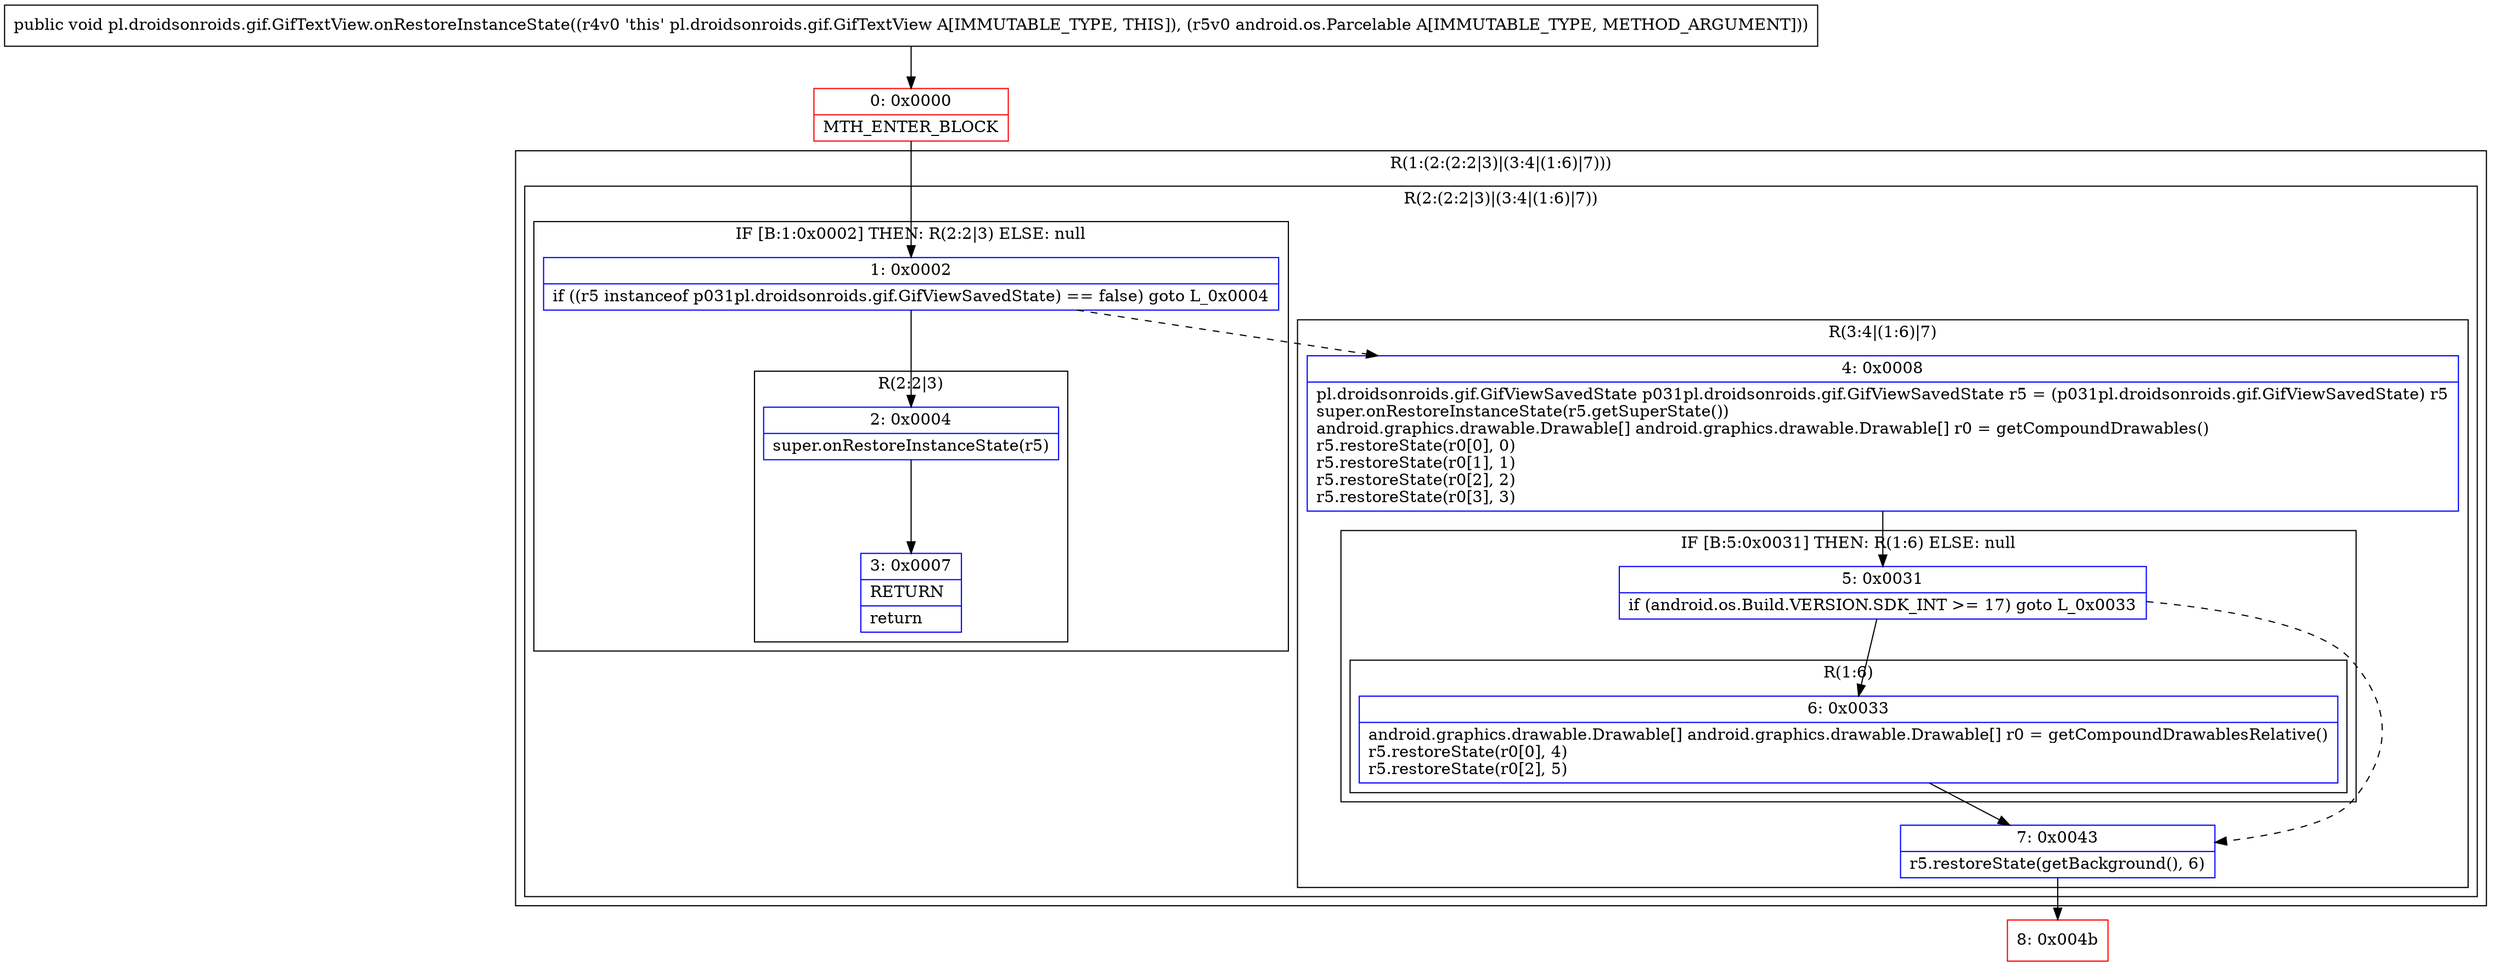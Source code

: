 digraph "CFG forpl.droidsonroids.gif.GifTextView.onRestoreInstanceState(Landroid\/os\/Parcelable;)V" {
subgraph cluster_Region_1621602146 {
label = "R(1:(2:(2:2|3)|(3:4|(1:6)|7)))";
node [shape=record,color=blue];
subgraph cluster_Region_60229550 {
label = "R(2:(2:2|3)|(3:4|(1:6)|7))";
node [shape=record,color=blue];
subgraph cluster_IfRegion_1455515227 {
label = "IF [B:1:0x0002] THEN: R(2:2|3) ELSE: null";
node [shape=record,color=blue];
Node_1 [shape=record,label="{1\:\ 0x0002|if ((r5 instanceof p031pl.droidsonroids.gif.GifViewSavedState) == false) goto L_0x0004\l}"];
subgraph cluster_Region_1027709723 {
label = "R(2:2|3)";
node [shape=record,color=blue];
Node_2 [shape=record,label="{2\:\ 0x0004|super.onRestoreInstanceState(r5)\l}"];
Node_3 [shape=record,label="{3\:\ 0x0007|RETURN\l|return\l}"];
}
}
subgraph cluster_Region_824574054 {
label = "R(3:4|(1:6)|7)";
node [shape=record,color=blue];
Node_4 [shape=record,label="{4\:\ 0x0008|pl.droidsonroids.gif.GifViewSavedState p031pl.droidsonroids.gif.GifViewSavedState r5 = (p031pl.droidsonroids.gif.GifViewSavedState) r5\lsuper.onRestoreInstanceState(r5.getSuperState())\landroid.graphics.drawable.Drawable[] android.graphics.drawable.Drawable[] r0 = getCompoundDrawables()\lr5.restoreState(r0[0], 0)\lr5.restoreState(r0[1], 1)\lr5.restoreState(r0[2], 2)\lr5.restoreState(r0[3], 3)\l}"];
subgraph cluster_IfRegion_1614872430 {
label = "IF [B:5:0x0031] THEN: R(1:6) ELSE: null";
node [shape=record,color=blue];
Node_5 [shape=record,label="{5\:\ 0x0031|if (android.os.Build.VERSION.SDK_INT \>= 17) goto L_0x0033\l}"];
subgraph cluster_Region_1205400693 {
label = "R(1:6)";
node [shape=record,color=blue];
Node_6 [shape=record,label="{6\:\ 0x0033|android.graphics.drawable.Drawable[] android.graphics.drawable.Drawable[] r0 = getCompoundDrawablesRelative()\lr5.restoreState(r0[0], 4)\lr5.restoreState(r0[2], 5)\l}"];
}
}
Node_7 [shape=record,label="{7\:\ 0x0043|r5.restoreState(getBackground(), 6)\l}"];
}
}
}
Node_0 [shape=record,color=red,label="{0\:\ 0x0000|MTH_ENTER_BLOCK\l}"];
Node_8 [shape=record,color=red,label="{8\:\ 0x004b}"];
MethodNode[shape=record,label="{public void pl.droidsonroids.gif.GifTextView.onRestoreInstanceState((r4v0 'this' pl.droidsonroids.gif.GifTextView A[IMMUTABLE_TYPE, THIS]), (r5v0 android.os.Parcelable A[IMMUTABLE_TYPE, METHOD_ARGUMENT])) }"];
MethodNode -> Node_0;
Node_1 -> Node_2;
Node_1 -> Node_4[style=dashed];
Node_2 -> Node_3;
Node_4 -> Node_5;
Node_5 -> Node_6;
Node_5 -> Node_7[style=dashed];
Node_6 -> Node_7;
Node_7 -> Node_8;
Node_0 -> Node_1;
}

